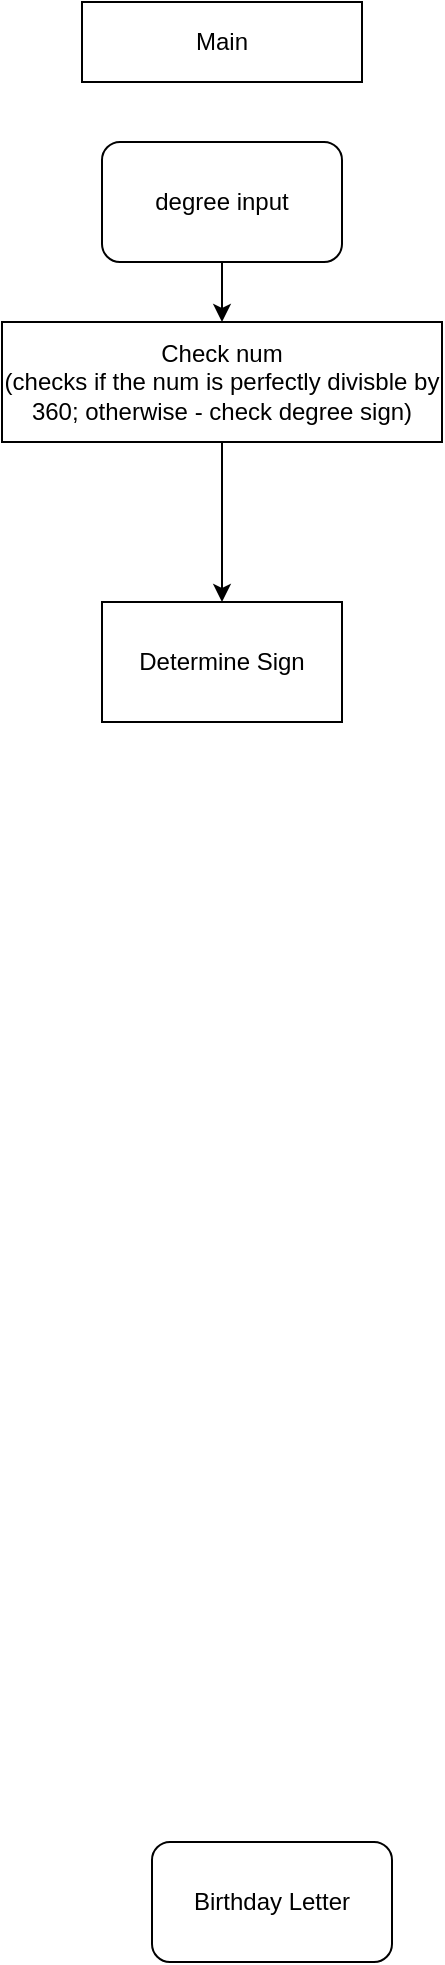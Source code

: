 <mxfile version="20.5.3" type="embed"><diagram id="LXXolyaRc9GEFiz_JLzD" name="Page-1"><mxGraphModel dx="827" dy="604" grid="1" gridSize="10" guides="1" tooltips="1" connect="1" arrows="1" fold="1" page="1" pageScale="1" pageWidth="850" pageHeight="1100" math="0" shadow="0"><root><mxCell id="0"/><mxCell id="1" parent="0"/><mxCell id="n3DOP5MY9lgfGkFcCP3w-1" value="Birthday Letter" style="rounded=1;whiteSpace=wrap;html=1;" parent="1" vertex="1"><mxGeometry x="365" y="960" width="120" height="60" as="geometry"/></mxCell><mxCell id="5" value="Main" style="rounded=0;whiteSpace=wrap;html=1;" vertex="1" parent="1"><mxGeometry x="330" y="40" width="140" height="40" as="geometry"/></mxCell><mxCell id="8" style="edgeStyle=orthogonalEdgeStyle;rounded=0;orthogonalLoop=1;jettySize=auto;html=1;" edge="1" parent="1" source="6"><mxGeometry relative="1" as="geometry"><mxPoint x="400" y="200" as="targetPoint"/></mxGeometry></mxCell><mxCell id="6" value="degree input" style="rounded=1;whiteSpace=wrap;html=1;" vertex="1" parent="1"><mxGeometry x="340" y="110" width="120" height="60" as="geometry"/></mxCell><mxCell id="13" value="" style="edgeStyle=orthogonalEdgeStyle;rounded=0;orthogonalLoop=1;jettySize=auto;html=1;" edge="1" parent="1" source="9" target="12"><mxGeometry relative="1" as="geometry"/></mxCell><mxCell id="9" value="Check num&lt;br&gt;(checks if the num is perfectly divisble by 360; otherwise - check degree sign)&lt;br&gt;" style="rounded=0;whiteSpace=wrap;html=1;" vertex="1" parent="1"><mxGeometry x="290" y="200" width="220" height="60" as="geometry"/></mxCell><mxCell id="12" value="Determine Sign" style="whiteSpace=wrap;html=1;rounded=0;" vertex="1" parent="1"><mxGeometry x="340" y="340" width="120" height="60" as="geometry"/></mxCell></root></mxGraphModel></diagram></mxfile>